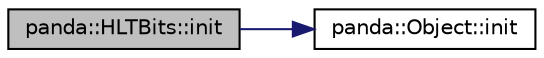 digraph "panda::HLTBits::init"
{
 // INTERACTIVE_SVG=YES
  edge [fontname="Helvetica",fontsize="10",labelfontname="Helvetica",labelfontsize="10"];
  node [fontname="Helvetica",fontsize="10",shape=record];
  rankdir="LR";
  Node1 [label="panda::HLTBits::init",height=0.2,width=0.4,color="black", fillcolor="grey75", style="filled" fontcolor="black"];
  Node1 -> Node2 [color="midnightblue",fontsize="10",style="solid"];
  Node2 [label="panda::Object::init",height=0.2,width=0.4,color="black", fillcolor="white", style="filled",URL="$classpanda_1_1Object.html#a204960e5f165a28176f9b4a42b9ea90c",tooltip="Reset object state. "];
}

